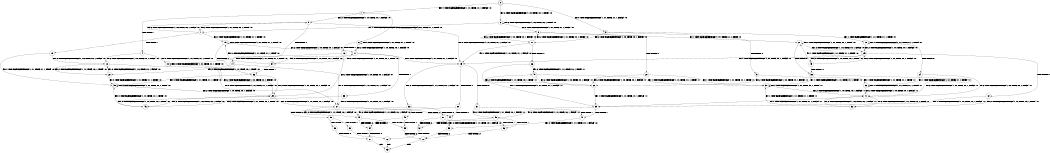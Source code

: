 digraph BCG {
size = "7, 10.5";
center = TRUE;
node [shape = circle];
0 [peripheries = 2];
0 -> 1 [label = "EX !1 !ATOMIC_EXCH_BRANCH (1, +1, TRUE, +1, 1, FALSE) !:0:"];
0 -> 2 [label = "EX !2 !ATOMIC_EXCH_BRANCH (1, +0, TRUE, +0, 1, TRUE) !:0:"];
0 -> 3 [label = "EX !0 !ATOMIC_EXCH_BRANCH (1, +1, TRUE, +1, 1, FALSE) !:0:"];
1 -> 4 [label = "TERMINATE !1"];
1 -> 5 [label = "EX !2 !ATOMIC_EXCH_BRANCH (1, +0, TRUE, +0, 1, FALSE) !:0:"];
1 -> 6 [label = "EX !0 !ATOMIC_EXCH_BRANCH (1, +1, TRUE, +1, 1, TRUE) !:0:"];
2 -> 7 [label = "EX !1 !ATOMIC_EXCH_BRANCH (1, +1, TRUE, +1, 1, FALSE) !:0:"];
2 -> 8 [label = "EX !0 !ATOMIC_EXCH_BRANCH (1, +1, TRUE, +1, 1, FALSE) !:0:"];
2 -> 2 [label = "EX !2 !ATOMIC_EXCH_BRANCH (1, +0, TRUE, +0, 1, TRUE) !:0:"];
3 -> 9 [label = "TERMINATE !0"];
3 -> 10 [label = "EX !1 !ATOMIC_EXCH_BRANCH (1, +1, TRUE, +1, 1, TRUE) !:0:"];
3 -> 11 [label = "EX !2 !ATOMIC_EXCH_BRANCH (1, +0, TRUE, +0, 1, FALSE) !:0:"];
4 -> 12 [label = "EX !2 !ATOMIC_EXCH_BRANCH (1, +0, TRUE, +0, 1, FALSE) !:0:"];
4 -> 13 [label = "EX !0 !ATOMIC_EXCH_BRANCH (1, +1, TRUE, +1, 1, TRUE) !:0:"];
5 -> 14 [label = "TERMINATE !1"];
5 -> 15 [label = "EX !0 !ATOMIC_EXCH_BRANCH (1, +1, TRUE, +1, 1, FALSE) !:0:"];
5 -> 7 [label = "EX !2 !ATOMIC_EXCH_BRANCH (1, +1, TRUE, +0, 1, TRUE) !:0:"];
6 -> 16 [label = "TERMINATE !1"];
6 -> 17 [label = "EX !2 !ATOMIC_EXCH_BRANCH (1, +0, TRUE, +0, 1, FALSE) !:0:"];
6 -> 6 [label = "EX !0 !ATOMIC_EXCH_BRANCH (1, +1, TRUE, +1, 1, TRUE) !:0:"];
7 -> 18 [label = "TERMINATE !1"];
7 -> 19 [label = "EX !0 !ATOMIC_EXCH_BRANCH (1, +1, TRUE, +1, 1, TRUE) !:0:"];
7 -> 5 [label = "EX !2 !ATOMIC_EXCH_BRANCH (1, +0, TRUE, +0, 1, FALSE) !:0:"];
8 -> 20 [label = "TERMINATE !0"];
8 -> 21 [label = "EX !1 !ATOMIC_EXCH_BRANCH (1, +1, TRUE, +1, 1, TRUE) !:0:"];
8 -> 11 [label = "EX !2 !ATOMIC_EXCH_BRANCH (1, +0, TRUE, +0, 1, FALSE) !:0:"];
9 -> 22 [label = "EX !2 !ATOMIC_EXCH_BRANCH (1, +0, TRUE, +0, 1, FALSE) !:1:"];
9 -> 23 [label = "EX !1 !ATOMIC_EXCH_BRANCH (1, +1, TRUE, +1, 1, TRUE) !:1:"];
10 -> 24 [label = "TERMINATE !0"];
10 -> 25 [label = "EX !2 !ATOMIC_EXCH_BRANCH (1, +0, TRUE, +0, 1, FALSE) !:0:"];
10 -> 10 [label = "EX !1 !ATOMIC_EXCH_BRANCH (1, +1, TRUE, +1, 1, TRUE) !:0:"];
11 -> 26 [label = "TERMINATE !0"];
11 -> 15 [label = "EX !1 !ATOMIC_EXCH_BRANCH (1, +1, TRUE, +1, 1, FALSE) !:0:"];
11 -> 8 [label = "EX !2 !ATOMIC_EXCH_BRANCH (1, +1, TRUE, +0, 1, TRUE) !:0:"];
12 -> 27 [label = "EX !0 !ATOMIC_EXCH_BRANCH (1, +1, TRUE, +1, 1, FALSE) !:0:"];
12 -> 28 [label = "EX !2 !ATOMIC_EXCH_BRANCH (1, +1, TRUE, +0, 1, TRUE) !:0:"];
13 -> 29 [label = "EX !2 !ATOMIC_EXCH_BRANCH (1, +0, TRUE, +0, 1, FALSE) !:0:"];
13 -> 13 [label = "EX !0 !ATOMIC_EXCH_BRANCH (1, +1, TRUE, +1, 1, TRUE) !:0:"];
14 -> 27 [label = "EX !0 !ATOMIC_EXCH_BRANCH (1, +1, TRUE, +1, 1, FALSE) !:0:"];
14 -> 28 [label = "EX !2 !ATOMIC_EXCH_BRANCH (1, +1, TRUE, +0, 1, TRUE) !:0:"];
15 -> 30 [label = "TERMINATE !1"];
15 -> 31 [label = "TERMINATE !0"];
15 -> 32 [label = "EX !2 !ATOMIC_EXCH_BRANCH (1, +1, TRUE, +0, 1, FALSE) !:0:"];
16 -> 29 [label = "EX !2 !ATOMIC_EXCH_BRANCH (1, +0, TRUE, +0, 1, FALSE) !:0:"];
16 -> 13 [label = "EX !0 !ATOMIC_EXCH_BRANCH (1, +1, TRUE, +1, 1, TRUE) !:0:"];
17 -> 33 [label = "TERMINATE !1"];
17 -> 34 [label = "EX !2 !ATOMIC_EXCH_BRANCH (1, +1, TRUE, +0, 1, TRUE) !:0:"];
17 -> 15 [label = "EX !0 !ATOMIC_EXCH_BRANCH (1, +1, TRUE, +1, 1, FALSE) !:0:"];
18 -> 35 [label = "EX !0 !ATOMIC_EXCH_BRANCH (1, +1, TRUE, +1, 1, TRUE) !:0:"];
18 -> 12 [label = "EX !2 !ATOMIC_EXCH_BRANCH (1, +0, TRUE, +0, 1, FALSE) !:0:"];
19 -> 36 [label = "TERMINATE !1"];
19 -> 17 [label = "EX !2 !ATOMIC_EXCH_BRANCH (1, +0, TRUE, +0, 1, FALSE) !:0:"];
19 -> 19 [label = "EX !0 !ATOMIC_EXCH_BRANCH (1, +1, TRUE, +1, 1, TRUE) !:0:"];
20 -> 37 [label = "EX !1 !ATOMIC_EXCH_BRANCH (1, +1, TRUE, +1, 1, TRUE) !:1:"];
20 -> 22 [label = "EX !2 !ATOMIC_EXCH_BRANCH (1, +0, TRUE, +0, 1, FALSE) !:1:"];
21 -> 38 [label = "TERMINATE !0"];
21 -> 25 [label = "EX !2 !ATOMIC_EXCH_BRANCH (1, +0, TRUE, +0, 1, FALSE) !:0:"];
21 -> 21 [label = "EX !1 !ATOMIC_EXCH_BRANCH (1, +1, TRUE, +1, 1, TRUE) !:0:"];
22 -> 39 [label = "EX !1 !ATOMIC_EXCH_BRANCH (1, +1, TRUE, +1, 1, FALSE) !:1:"];
22 -> 40 [label = "EX !2 !ATOMIC_EXCH_BRANCH (1, +1, TRUE, +0, 1, TRUE) !:1:"];
23 -> 41 [label = "EX !2 !ATOMIC_EXCH_BRANCH (1, +0, TRUE, +0, 1, FALSE) !:1:"];
23 -> 23 [label = "EX !1 !ATOMIC_EXCH_BRANCH (1, +1, TRUE, +1, 1, TRUE) !:1:"];
24 -> 41 [label = "EX !2 !ATOMIC_EXCH_BRANCH (1, +0, TRUE, +0, 1, FALSE) !:1:"];
24 -> 23 [label = "EX !1 !ATOMIC_EXCH_BRANCH (1, +1, TRUE, +1, 1, TRUE) !:1:"];
25 -> 42 [label = "TERMINATE !0"];
25 -> 43 [label = "EX !2 !ATOMIC_EXCH_BRANCH (1, +1, TRUE, +0, 1, TRUE) !:0:"];
25 -> 15 [label = "EX !1 !ATOMIC_EXCH_BRANCH (1, +1, TRUE, +1, 1, FALSE) !:0:"];
26 -> 39 [label = "EX !1 !ATOMIC_EXCH_BRANCH (1, +1, TRUE, +1, 1, FALSE) !:1:"];
26 -> 40 [label = "EX !2 !ATOMIC_EXCH_BRANCH (1, +1, TRUE, +0, 1, TRUE) !:1:"];
27 -> 44 [label = "TERMINATE !0"];
27 -> 45 [label = "EX !2 !ATOMIC_EXCH_BRANCH (1, +1, TRUE, +0, 1, FALSE) !:0:"];
28 -> 35 [label = "EX !0 !ATOMIC_EXCH_BRANCH (1, +1, TRUE, +1, 1, TRUE) !:0:"];
28 -> 12 [label = "EX !2 !ATOMIC_EXCH_BRANCH (1, +0, TRUE, +0, 1, FALSE) !:0:"];
29 -> 46 [label = "EX !2 !ATOMIC_EXCH_BRANCH (1, +1, TRUE, +0, 1, TRUE) !:0:"];
29 -> 27 [label = "EX !0 !ATOMIC_EXCH_BRANCH (1, +1, TRUE, +1, 1, FALSE) !:0:"];
30 -> 44 [label = "TERMINATE !0"];
30 -> 45 [label = "EX !2 !ATOMIC_EXCH_BRANCH (1, +1, TRUE, +0, 1, FALSE) !:0:"];
31 -> 47 [label = "TERMINATE !1"];
31 -> 48 [label = "EX !2 !ATOMIC_EXCH_BRANCH (1, +1, TRUE, +0, 1, FALSE) !:1:"];
32 -> 49 [label = "TERMINATE !1"];
32 -> 50 [label = "TERMINATE !2"];
32 -> 51 [label = "TERMINATE !0"];
33 -> 46 [label = "EX !2 !ATOMIC_EXCH_BRANCH (1, +1, TRUE, +0, 1, TRUE) !:0:"];
33 -> 27 [label = "EX !0 !ATOMIC_EXCH_BRANCH (1, +1, TRUE, +1, 1, FALSE) !:0:"];
34 -> 36 [label = "TERMINATE !1"];
34 -> 17 [label = "EX !2 !ATOMIC_EXCH_BRANCH (1, +0, TRUE, +0, 1, FALSE) !:0:"];
34 -> 19 [label = "EX !0 !ATOMIC_EXCH_BRANCH (1, +1, TRUE, +1, 1, TRUE) !:0:"];
35 -> 29 [label = "EX !2 !ATOMIC_EXCH_BRANCH (1, +0, TRUE, +0, 1, FALSE) !:0:"];
35 -> 35 [label = "EX !0 !ATOMIC_EXCH_BRANCH (1, +1, TRUE, +1, 1, TRUE) !:0:"];
36 -> 29 [label = "EX !2 !ATOMIC_EXCH_BRANCH (1, +0, TRUE, +0, 1, FALSE) !:0:"];
36 -> 35 [label = "EX !0 !ATOMIC_EXCH_BRANCH (1, +1, TRUE, +1, 1, TRUE) !:0:"];
37 -> 41 [label = "EX !2 !ATOMIC_EXCH_BRANCH (1, +0, TRUE, +0, 1, FALSE) !:1:"];
37 -> 37 [label = "EX !1 !ATOMIC_EXCH_BRANCH (1, +1, TRUE, +1, 1, TRUE) !:1:"];
38 -> 41 [label = "EX !2 !ATOMIC_EXCH_BRANCH (1, +0, TRUE, +0, 1, FALSE) !:1:"];
38 -> 37 [label = "EX !1 !ATOMIC_EXCH_BRANCH (1, +1, TRUE, +1, 1, TRUE) !:1:"];
39 -> 47 [label = "TERMINATE !1"];
39 -> 48 [label = "EX !2 !ATOMIC_EXCH_BRANCH (1, +1, TRUE, +0, 1, FALSE) !:1:"];
40 -> 37 [label = "EX !1 !ATOMIC_EXCH_BRANCH (1, +1, TRUE, +1, 1, TRUE) !:1:"];
40 -> 22 [label = "EX !2 !ATOMIC_EXCH_BRANCH (1, +0, TRUE, +0, 1, FALSE) !:1:"];
41 -> 52 [label = "EX !2 !ATOMIC_EXCH_BRANCH (1, +1, TRUE, +0, 1, TRUE) !:1:"];
41 -> 39 [label = "EX !1 !ATOMIC_EXCH_BRANCH (1, +1, TRUE, +1, 1, FALSE) !:1:"];
42 -> 52 [label = "EX !2 !ATOMIC_EXCH_BRANCH (1, +1, TRUE, +0, 1, TRUE) !:1:"];
42 -> 39 [label = "EX !1 !ATOMIC_EXCH_BRANCH (1, +1, TRUE, +1, 1, FALSE) !:1:"];
43 -> 38 [label = "TERMINATE !0"];
43 -> 25 [label = "EX !2 !ATOMIC_EXCH_BRANCH (1, +0, TRUE, +0, 1, FALSE) !:0:"];
43 -> 21 [label = "EX !1 !ATOMIC_EXCH_BRANCH (1, +1, TRUE, +1, 1, TRUE) !:0:"];
44 -> 53 [label = "EX !2 !ATOMIC_EXCH_BRANCH (1, +1, TRUE, +0, 1, FALSE) !:2:"];
45 -> 54 [label = "TERMINATE !2"];
45 -> 55 [label = "TERMINATE !0"];
46 -> 29 [label = "EX !2 !ATOMIC_EXCH_BRANCH (1, +0, TRUE, +0, 1, FALSE) !:0:"];
46 -> 35 [label = "EX !0 !ATOMIC_EXCH_BRANCH (1, +1, TRUE, +1, 1, TRUE) !:0:"];
47 -> 53 [label = "EX !2 !ATOMIC_EXCH_BRANCH (1, +1, TRUE, +0, 1, FALSE) !:2:"];
48 -> 56 [label = "TERMINATE !1"];
48 -> 57 [label = "TERMINATE !2"];
49 -> 54 [label = "TERMINATE !2"];
49 -> 55 [label = "TERMINATE !0"];
50 -> 58 [label = "TERMINATE !1"];
50 -> 59 [label = "TERMINATE !0"];
51 -> 56 [label = "TERMINATE !1"];
51 -> 57 [label = "TERMINATE !2"];
52 -> 41 [label = "EX !2 !ATOMIC_EXCH_BRANCH (1, +0, TRUE, +0, 1, FALSE) !:1:"];
52 -> 37 [label = "EX !1 !ATOMIC_EXCH_BRANCH (1, +1, TRUE, +1, 1, TRUE) !:1:"];
53 -> 60 [label = "TERMINATE !2"];
54 -> 61 [label = "TERMINATE !0"];
55 -> 60 [label = "TERMINATE !2"];
56 -> 60 [label = "TERMINATE !2"];
57 -> 62 [label = "TERMINATE !1"];
58 -> 61 [label = "TERMINATE !0"];
59 -> 62 [label = "TERMINATE !1"];
60 -> 63 [label = "exit"];
61 -> 63 [label = "exit"];
62 -> 63 [label = "exit"];
}
